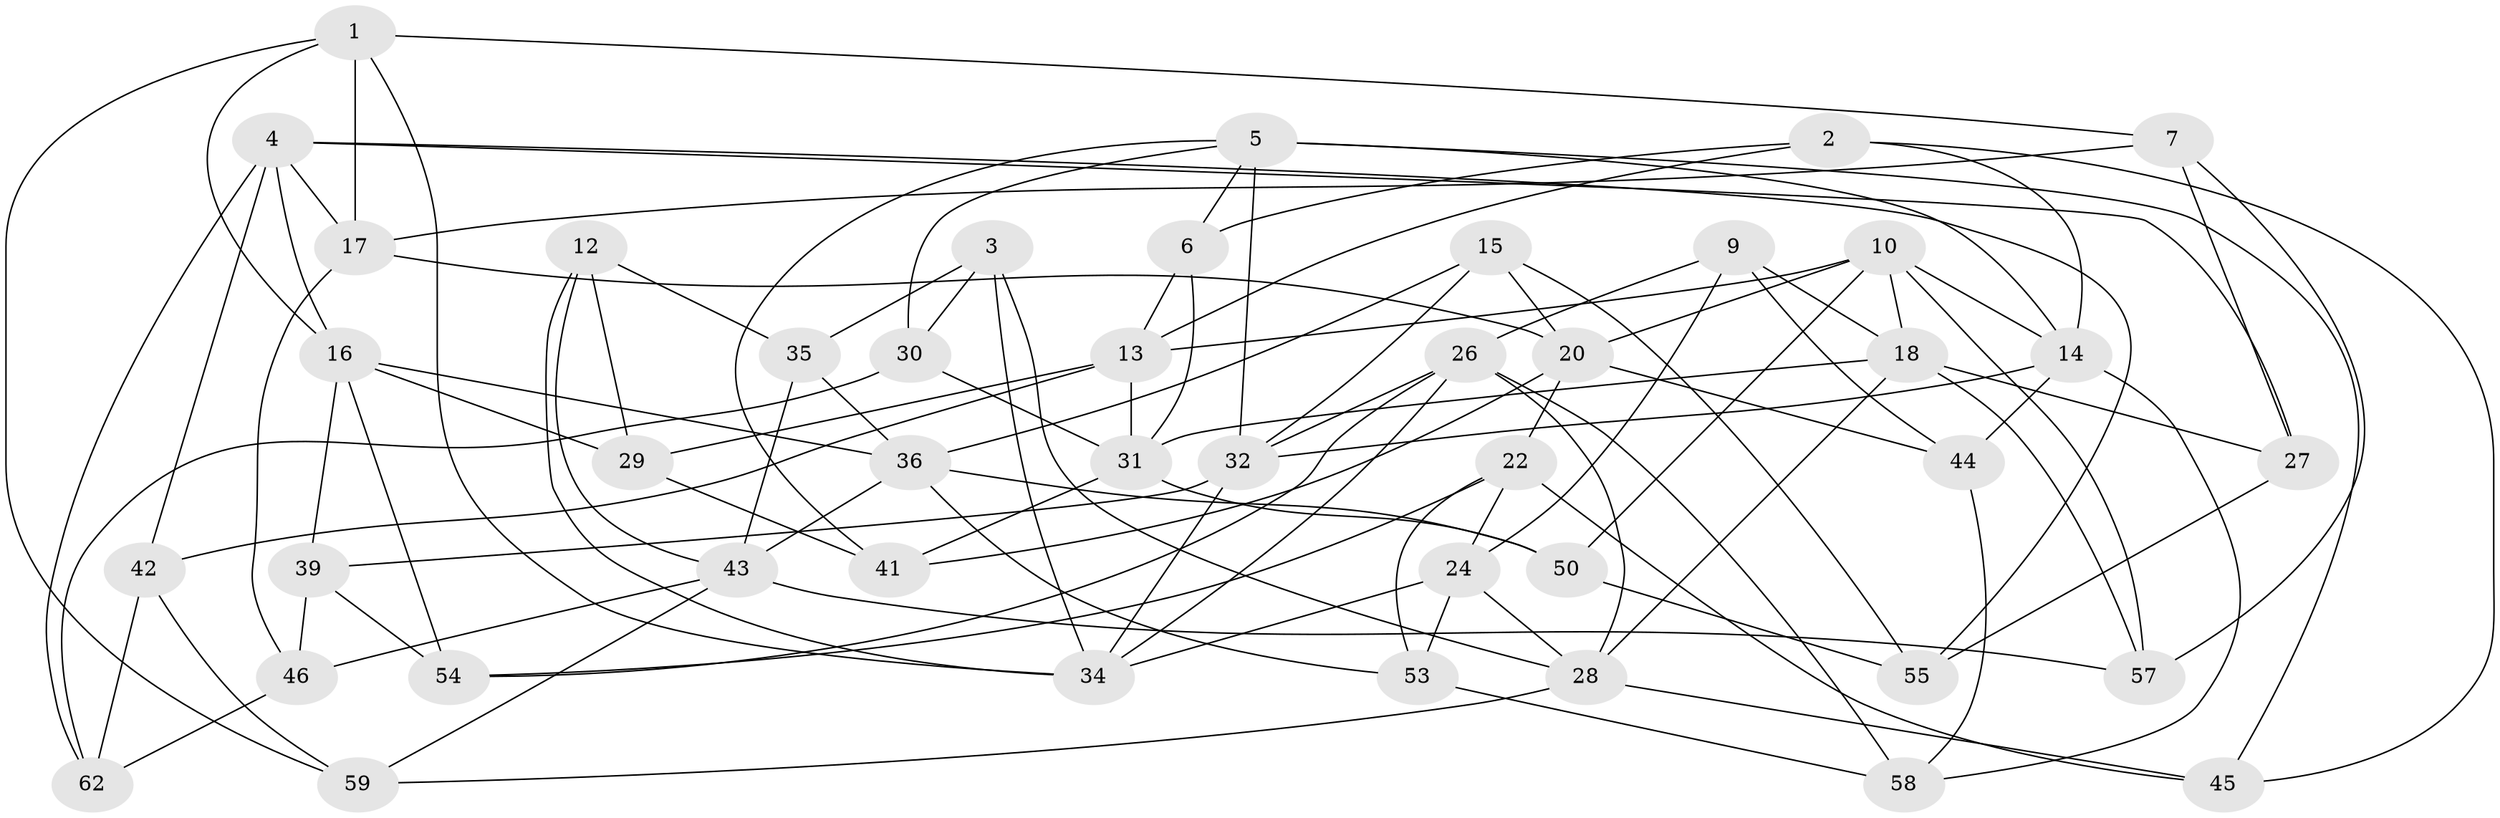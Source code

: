// Generated by graph-tools (version 1.1) at 2025/24/03/03/25 07:24:24]
// undirected, 44 vertices, 105 edges
graph export_dot {
graph [start="1"]
  node [color=gray90,style=filled];
  1 [super="+11"];
  2;
  3;
  4 [super="+8"];
  5 [super="+23"];
  6;
  7;
  9;
  10 [super="+19"];
  12;
  13 [super="+40"];
  14 [super="+21"];
  15;
  16 [super="+48"];
  17 [super="+49"];
  18 [super="+25"];
  20 [super="+56"];
  22 [super="+60"];
  24 [super="+33"];
  26 [super="+47"];
  27;
  28 [super="+38"];
  29;
  30;
  31 [super="+37"];
  32 [super="+52"];
  34 [super="+51"];
  35;
  36 [super="+63"];
  39;
  41;
  42;
  43 [super="+61"];
  44;
  45;
  46;
  50;
  53;
  54;
  55;
  57;
  58;
  59;
  62;
  1 -- 7;
  1 -- 59;
  1 -- 16;
  1 -- 34;
  1 -- 17 [weight=2];
  2 -- 13;
  2 -- 45;
  2 -- 6;
  2 -- 14;
  3 -- 35;
  3 -- 34;
  3 -- 30;
  3 -- 28;
  4 -- 62;
  4 -- 42;
  4 -- 16;
  4 -- 17;
  4 -- 27;
  4 -- 55;
  5 -- 30;
  5 -- 6;
  5 -- 32;
  5 -- 41;
  5 -- 45;
  5 -- 14;
  6 -- 31;
  6 -- 13;
  7 -- 17;
  7 -- 27;
  7 -- 57;
  9 -- 24;
  9 -- 18;
  9 -- 44;
  9 -- 26;
  10 -- 50;
  10 -- 14;
  10 -- 57;
  10 -- 18;
  10 -- 13;
  10 -- 20;
  12 -- 29;
  12 -- 35;
  12 -- 34;
  12 -- 43;
  13 -- 31;
  13 -- 42;
  13 -- 29;
  14 -- 58;
  14 -- 44;
  14 -- 32;
  15 -- 55;
  15 -- 36;
  15 -- 20;
  15 -- 32;
  16 -- 29;
  16 -- 36;
  16 -- 54;
  16 -- 39;
  17 -- 46;
  17 -- 20;
  18 -- 27;
  18 -- 57;
  18 -- 31;
  18 -- 28;
  20 -- 41;
  20 -- 44;
  20 -- 22;
  22 -- 54;
  22 -- 24 [weight=2];
  22 -- 45;
  22 -- 53;
  24 -- 53;
  24 -- 28;
  24 -- 34;
  26 -- 58;
  26 -- 28;
  26 -- 32;
  26 -- 54;
  26 -- 34;
  27 -- 55;
  28 -- 45;
  28 -- 59;
  29 -- 41;
  30 -- 31;
  30 -- 62;
  31 -- 41;
  31 -- 50;
  32 -- 39;
  32 -- 34;
  35 -- 43;
  35 -- 36;
  36 -- 53;
  36 -- 43;
  36 -- 50;
  39 -- 54;
  39 -- 46;
  42 -- 62;
  42 -- 59;
  43 -- 46;
  43 -- 59;
  43 -- 57;
  44 -- 58;
  46 -- 62;
  50 -- 55;
  53 -- 58;
}
